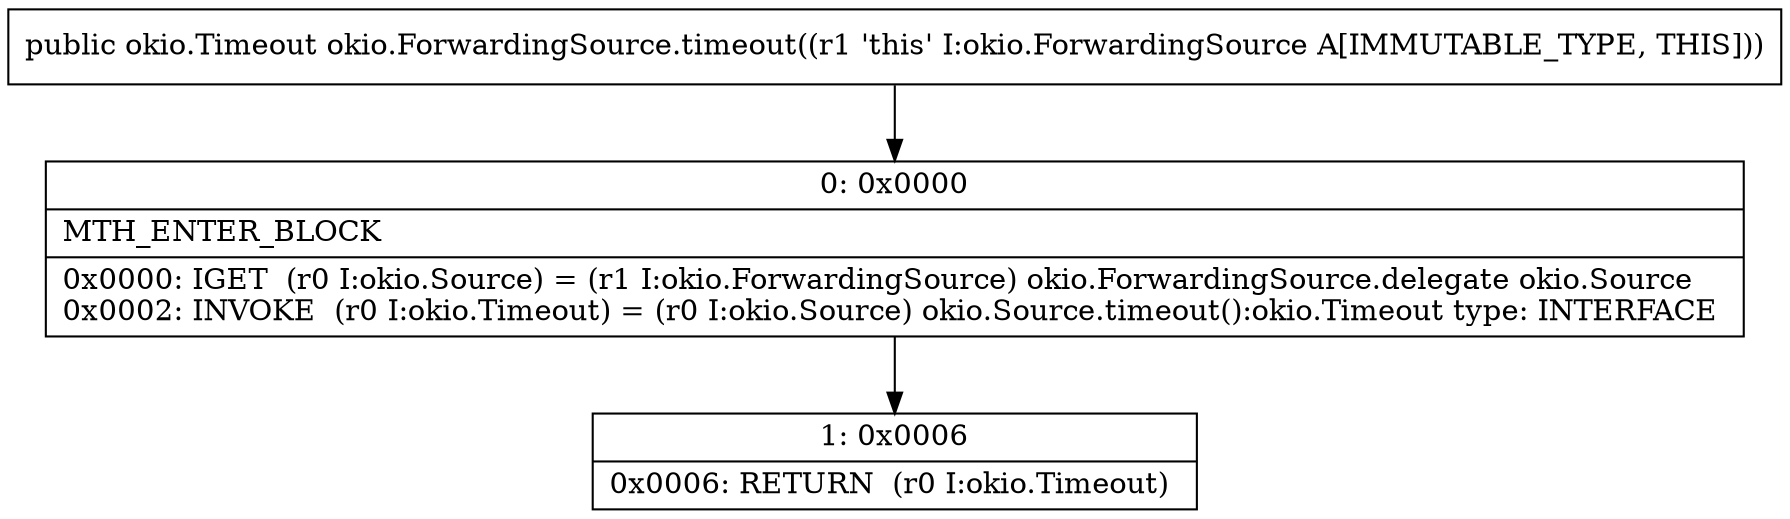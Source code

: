 digraph "CFG forokio.ForwardingSource.timeout()Lokio\/Timeout;" {
Node_0 [shape=record,label="{0\:\ 0x0000|MTH_ENTER_BLOCK\l|0x0000: IGET  (r0 I:okio.Source) = (r1 I:okio.ForwardingSource) okio.ForwardingSource.delegate okio.Source \l0x0002: INVOKE  (r0 I:okio.Timeout) = (r0 I:okio.Source) okio.Source.timeout():okio.Timeout type: INTERFACE \l}"];
Node_1 [shape=record,label="{1\:\ 0x0006|0x0006: RETURN  (r0 I:okio.Timeout) \l}"];
MethodNode[shape=record,label="{public okio.Timeout okio.ForwardingSource.timeout((r1 'this' I:okio.ForwardingSource A[IMMUTABLE_TYPE, THIS])) }"];
MethodNode -> Node_0;
Node_0 -> Node_1;
}


